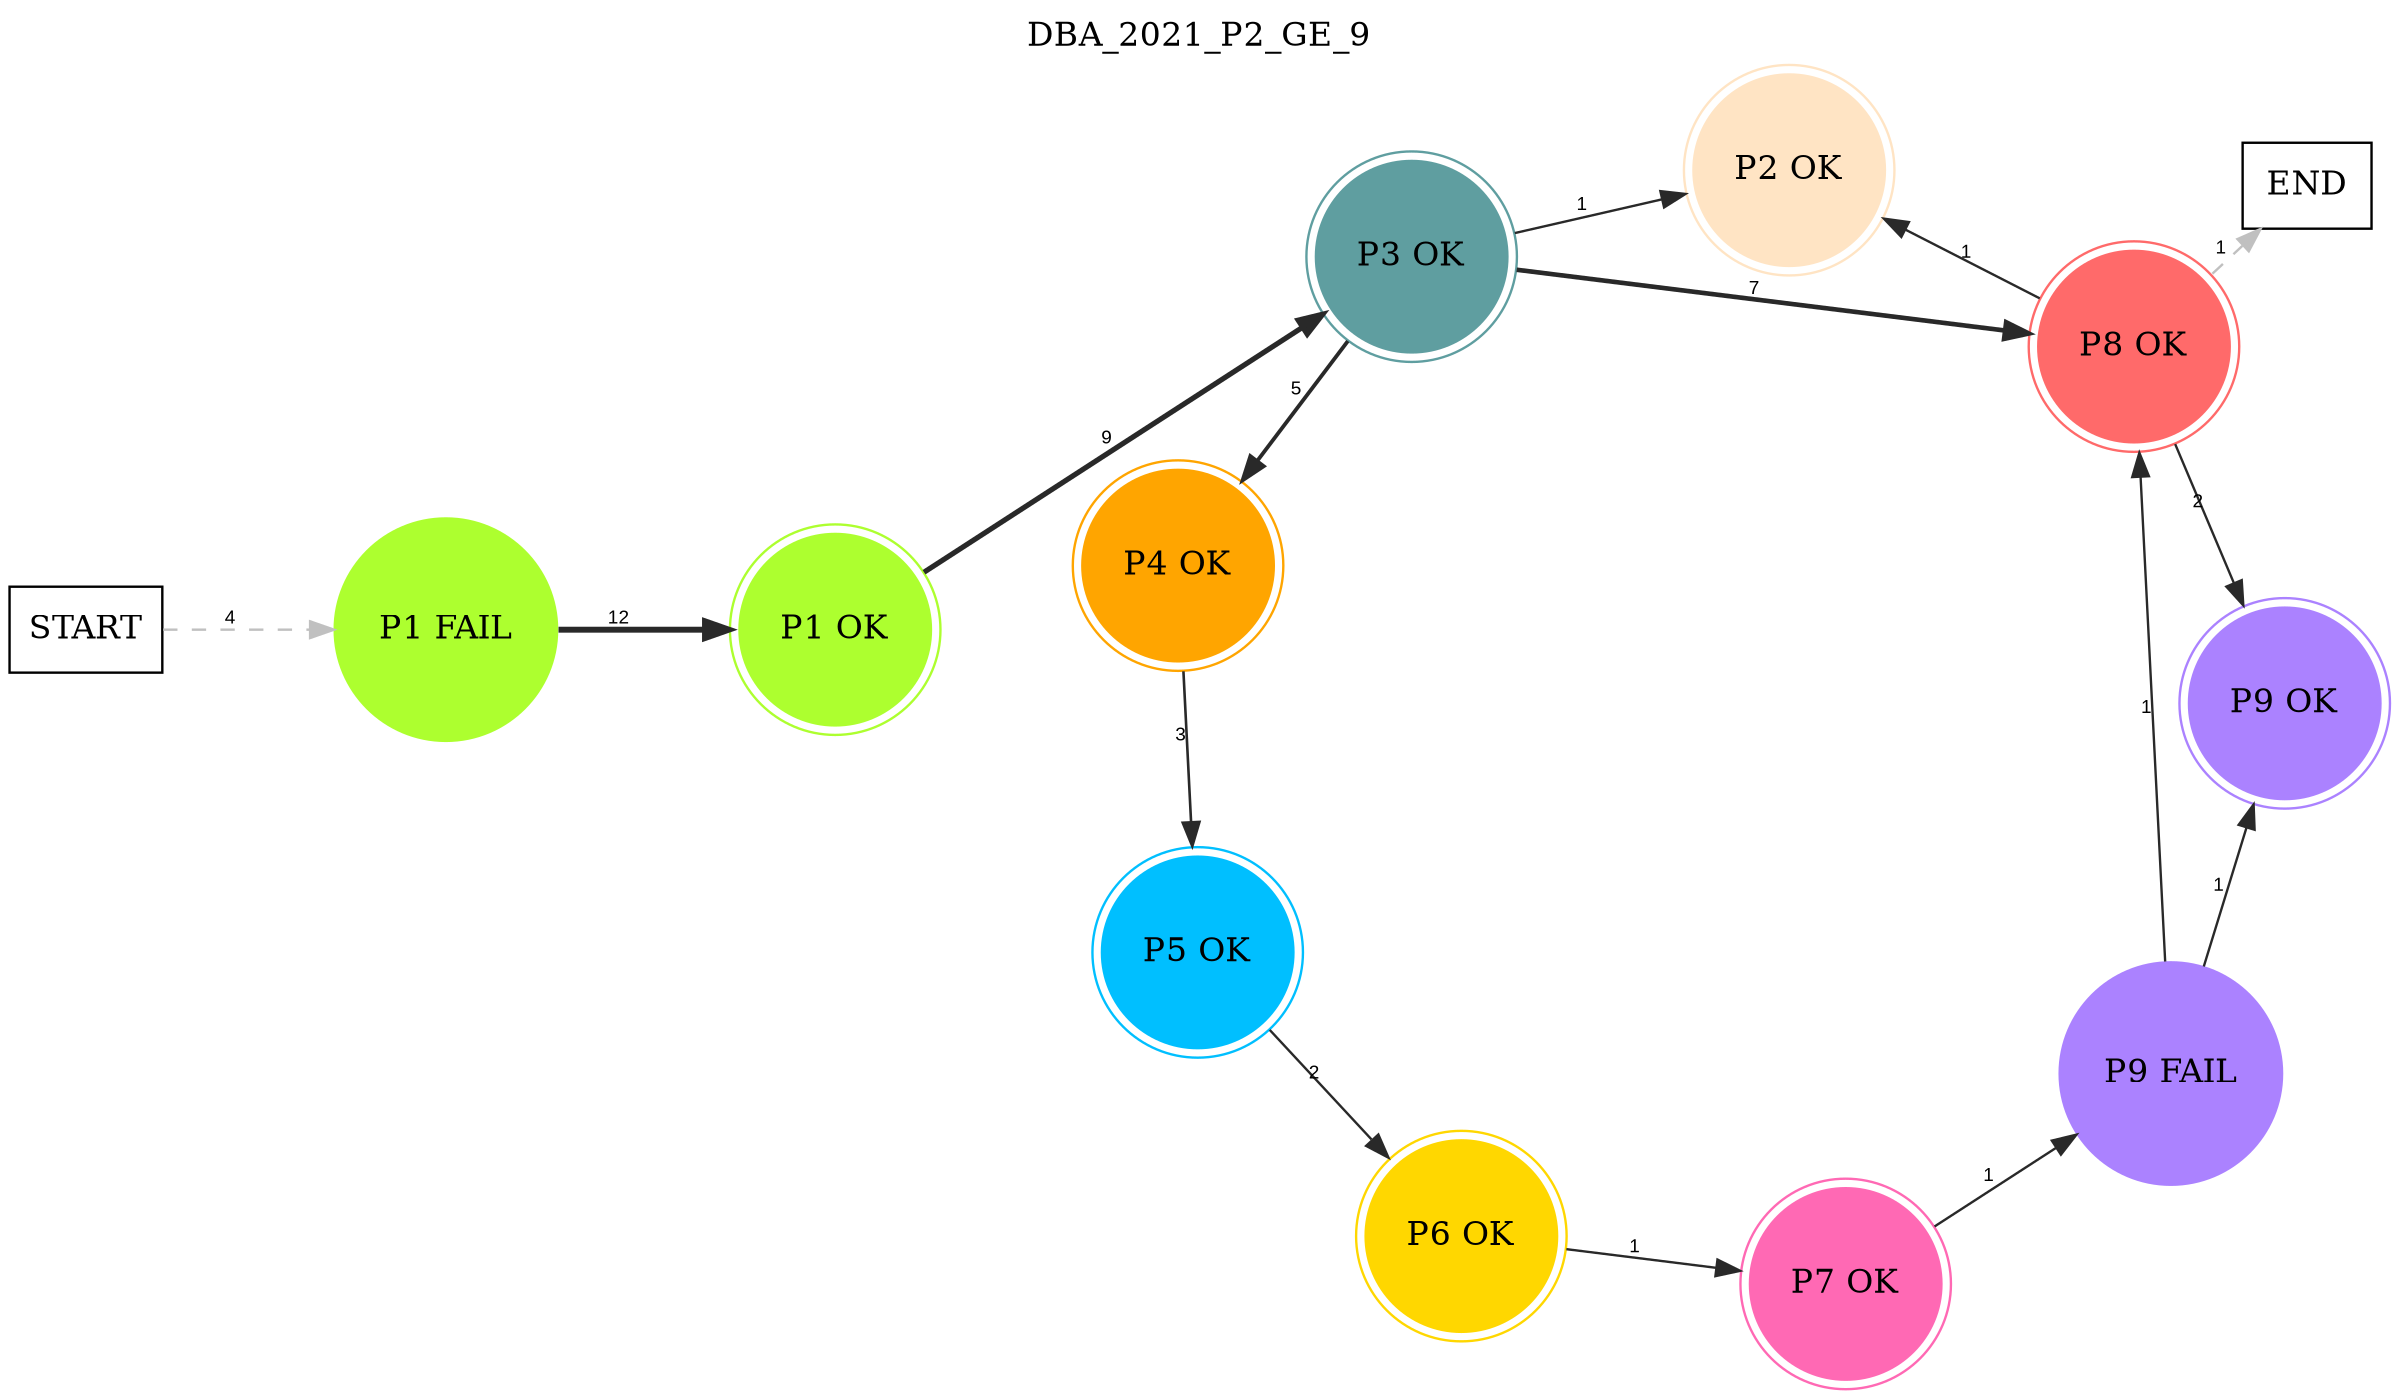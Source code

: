 digraph DBA_2021_P2_GE_9 {
	labelloc="t";
	label=DBA_2021_P2_GE_9;
	dpi = 150
	size="16,11!";
	margin = 0;
layout=circo;
"START" [shape=box, fillcolor=white, style=filled, color=black]
"P1 FAIL" [shape=circle, color=greenyellow, style=filled]
"P1 OK" [shape=circle, color=greenyellow, peripheries=2, style=filled]
"P3 OK" [shape=circle, color=cadetblue, peripheries=2, style=filled]
"P2 OK" [shape=circle, color=bisque, peripheries=2, style=filled]
"P4 OK" [shape=circle, color=orange, peripheries=2, style=filled]
"P5 OK" [shape=circle, color=deepskyblue, peripheries=2, style=filled]
"P8 OK" [shape=circle, color=indianred1, peripheries=2, style=filled]
"P9 OK" [shape=circle, color=mediumpurple1, peripheries=2, style=filled]
"P6 OK" [shape=circle, color=gold, peripheries=2, style=filled]
"P7 OK" [shape=circle, color=hotpink, peripheries=2, style=filled]
"P9 FAIL" [shape=circle, color=mediumpurple1, style=filled]
"END" [shape=box, fillcolor=white, style=filled, color=black]
"START" -> "P1 FAIL" [ style = dashed color=grey label ="4" labelfloat=false fontname="Arial" fontsize=8]

"P1 FAIL" -> "P1 OK" [ color=grey16 penwidth = "2.484906649788"label ="12" labelfloat=false fontname="Arial" fontsize=8]

"P1 OK" -> "P3 OK" [ color=grey16 penwidth = "2.19722457733622"label ="9" labelfloat=false fontname="Arial" fontsize=8]

"P3 OK" -> "P2 OK" [ color=grey16 penwidth = "1"label ="1" labelfloat=false fontname="Arial" fontsize=8]

"P3 OK" -> "P4 OK" [ color=grey16 penwidth = "1.6094379124341"label ="5" labelfloat=false fontname="Arial" fontsize=8]

"P3 OK" -> "P8 OK" [ color=grey16 penwidth = "1.94591014905531"label ="7" labelfloat=false fontname="Arial" fontsize=8]

"P4 OK" -> "P5 OK" [ color=grey16 penwidth = "1.09861228866811"label ="3" labelfloat=false fontname="Arial" fontsize=8]

"P5 OK" -> "P6 OK" [ color=grey16 penwidth = "1"label ="2" labelfloat=false fontname="Arial" fontsize=8]

"P8 OK" -> "P2 OK" [ color=grey16 penwidth = "1"label ="1" labelfloat=false fontname="Arial" fontsize=8]

"P8 OK" -> "P9 OK" [ color=grey16 penwidth = "1"label ="2" labelfloat=false fontname="Arial" fontsize=8]

"P8 OK" -> "END" [ style = dashed color=grey label ="1" labelfloat=false fontname="Arial" fontsize=8]

"P6 OK" -> "P7 OK" [ color=grey16 penwidth = "1"label ="1" labelfloat=false fontname="Arial" fontsize=8]

"P7 OK" -> "P9 FAIL" [ color=grey16 penwidth = "1"label ="1" labelfloat=false fontname="Arial" fontsize=8]

"P9 FAIL" -> "P8 OK" [ color=grey16 penwidth = "1"label ="1" labelfloat=false fontname="Arial" fontsize=8]

"P9 FAIL" -> "P9 OK" [ color=grey16 penwidth = "1"label ="1" labelfloat=false fontname="Arial" fontsize=8]

}
